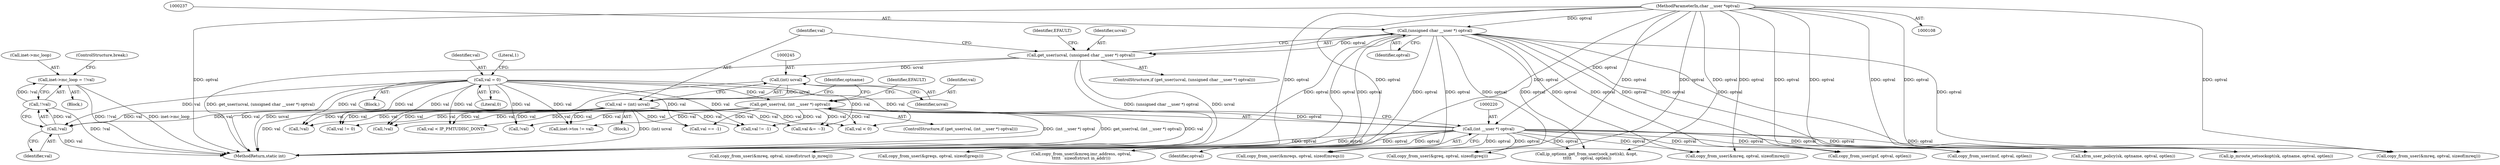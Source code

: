digraph "0_linux_f6d8bd051c391c1c0458a30b2a7abcd939329259_26@pointer" {
"1000648" [label="(Call,inet->mc_loop = !!val)"];
"1000652" [label="(Call,!!val)"];
"1000653" [label="(Call,!val)"];
"1000217" [label="(Call,get_user(val, (int __user *) optval))"];
"1000121" [label="(Call,val = 0)"];
"1000219" [label="(Call,(int __user *) optval)"];
"1000112" [label="(MethodParameterIn,char __user *optval)"];
"1000242" [label="(Call,val = (int) ucval)"];
"1000244" [label="(Call,(int) ucval)"];
"1000234" [label="(Call,get_user(ucval, (unsigned char __user *) optval))"];
"1000236" [label="(Call,(unsigned char __user *) optval)"];
"1000654" [label="(Identifier,val)"];
"1000122" [label="(Identifier,val)"];
"1000869" [label="(Call,copy_from_user(&mreq, optval, sizeof(struct ip_mreq)))"];
"1001196" [label="(Call,copy_from_user(&greqs, optval, sizeof(greqs)))"];
"1001637" [label="(Call,!val)"];
"1000236" [label="(Call,(unsigned char __user *) optval)"];
"1000648" [label="(Call,inet->mc_loop = !!val)"];
"1000249" [label="(Identifier,optname)"];
"1001720" [label="(MethodReturn,static int)"];
"1000708" [label="(Call,copy_from_user(&mreq.imr_address, optval,\n\t\t\t\t\t   sizeof(struct in_addr)))"];
"1001424" [label="(Call,copy_from_user(gsf, optval, optlen))"];
"1001602" [label="(Call,val != 0)"];
"1000263" [label="(Block,)"];
"1001680" [label="(Call,!val)"];
"1000217" [label="(Call,get_user(val, (int __user *) optval))"];
"1000932" [label="(Call,copy_from_user(msf, optval, optlen))"];
"1000251" [label="(Call,ip_mroute_setsockopt(sk, optname, optval, optlen))"];
"1000687" [label="(Call,copy_from_user(&mreq, optval, sizeof(mreq)))"];
"1000652" [label="(Call,!!val)"];
"1000216" [label="(ControlStructure,if (get_user(val, (int __user *) optval)))"];
"1000231" [label="(Block,)"];
"1000576" [label="(Call,val < IP_PMTUDISC_DONT)"];
"1000121" [label="(Call,val = 0)"];
"1000999" [label="(Call,copy_from_user(&mreqs, optval, sizeof(mreqs)))"];
"1000233" [label="(ControlStructure,if (get_user(ucval, (unsigned char __user *) optval)))"];
"1000244" [label="(Call,(int) ucval)"];
"1000246" [label="(Identifier,ucval)"];
"1000235" [label="(Identifier,ucval)"];
"1000595" [label="(Call,!val)"];
"1000241" [label="(Identifier,EFAULT)"];
"1000221" [label="(Identifier,optval)"];
"1000483" [label="(Call,inet->tos != val)"];
"1000653" [label="(Call,!val)"];
"1000112" [label="(MethodParameterIn,char __user *optval)"];
"1000114" [label="(Block,)"];
"1000649" [label="(Call,inet->mc_loop)"];
"1000243" [label="(Identifier,val)"];
"1000620" [label="(Call,val == -1)"];
"1001119" [label="(Call,copy_from_user(&greq, optval, sizeof(greq)))"];
"1000511" [label="(Call,val != -1)"];
"1000472" [label="(Call,val &= ~3)"];
"1001691" [label="(Call,val < 0)"];
"1000277" [label="(Call,ip_options_get_from_user(sock_net(sk), &opt,\n \t\t\t\t\t       optval, optlen))"];
"1000238" [label="(Identifier,optval)"];
"1000655" [label="(ControlStructure,break;)"];
"1000242" [label="(Call,val = (int) ucval)"];
"1000123" [label="(Literal,0)"];
"1000853" [label="(Call,copy_from_user(&mreq, optval, sizeof(mreq)))"];
"1001653" [label="(Call,xfrm_user_policy(sk, optname, optval, optlen))"];
"1000234" [label="(Call,get_user(ucval, (unsigned char __user *) optval))"];
"1000129" [label="(Literal,1)"];
"1000219" [label="(Call,(int __user *) optval)"];
"1000224" [label="(Identifier,EFAULT)"];
"1000218" [label="(Identifier,val)"];
"1000648" -> "1000263"  [label="AST: "];
"1000648" -> "1000652"  [label="CFG: "];
"1000649" -> "1000648"  [label="AST: "];
"1000652" -> "1000648"  [label="AST: "];
"1000655" -> "1000648"  [label="CFG: "];
"1000648" -> "1001720"  [label="DDG: !!val"];
"1000648" -> "1001720"  [label="DDG: inet->mc_loop"];
"1000652" -> "1000648"  [label="DDG: !val"];
"1000652" -> "1000653"  [label="CFG: "];
"1000653" -> "1000652"  [label="AST: "];
"1000652" -> "1001720"  [label="DDG: !val"];
"1000653" -> "1000652"  [label="DDG: val"];
"1000653" -> "1000654"  [label="CFG: "];
"1000654" -> "1000653"  [label="AST: "];
"1000653" -> "1001720"  [label="DDG: val"];
"1000217" -> "1000653"  [label="DDG: val"];
"1000121" -> "1000653"  [label="DDG: val"];
"1000242" -> "1000653"  [label="DDG: val"];
"1000217" -> "1000216"  [label="AST: "];
"1000217" -> "1000219"  [label="CFG: "];
"1000218" -> "1000217"  [label="AST: "];
"1000219" -> "1000217"  [label="AST: "];
"1000224" -> "1000217"  [label="CFG: "];
"1000249" -> "1000217"  [label="CFG: "];
"1000217" -> "1001720"  [label="DDG: (int __user *) optval"];
"1000217" -> "1001720"  [label="DDG: get_user(val, (int __user *) optval)"];
"1000217" -> "1001720"  [label="DDG: val"];
"1000121" -> "1000217"  [label="DDG: val"];
"1000219" -> "1000217"  [label="DDG: optval"];
"1000217" -> "1000472"  [label="DDG: val"];
"1000217" -> "1000483"  [label="DDG: val"];
"1000217" -> "1000511"  [label="DDG: val"];
"1000217" -> "1000576"  [label="DDG: val"];
"1000217" -> "1000595"  [label="DDG: val"];
"1000217" -> "1000620"  [label="DDG: val"];
"1000217" -> "1001602"  [label="DDG: val"];
"1000217" -> "1001637"  [label="DDG: val"];
"1000217" -> "1001680"  [label="DDG: val"];
"1000217" -> "1001691"  [label="DDG: val"];
"1000121" -> "1000114"  [label="AST: "];
"1000121" -> "1000123"  [label="CFG: "];
"1000122" -> "1000121"  [label="AST: "];
"1000123" -> "1000121"  [label="AST: "];
"1000129" -> "1000121"  [label="CFG: "];
"1000121" -> "1001720"  [label="DDG: val"];
"1000121" -> "1000472"  [label="DDG: val"];
"1000121" -> "1000483"  [label="DDG: val"];
"1000121" -> "1000511"  [label="DDG: val"];
"1000121" -> "1000576"  [label="DDG: val"];
"1000121" -> "1000595"  [label="DDG: val"];
"1000121" -> "1000620"  [label="DDG: val"];
"1000121" -> "1001602"  [label="DDG: val"];
"1000121" -> "1001637"  [label="DDG: val"];
"1000121" -> "1001680"  [label="DDG: val"];
"1000121" -> "1001691"  [label="DDG: val"];
"1000219" -> "1000221"  [label="CFG: "];
"1000220" -> "1000219"  [label="AST: "];
"1000221" -> "1000219"  [label="AST: "];
"1000219" -> "1001720"  [label="DDG: optval"];
"1000112" -> "1000219"  [label="DDG: optval"];
"1000219" -> "1000251"  [label="DDG: optval"];
"1000219" -> "1000277"  [label="DDG: optval"];
"1000219" -> "1000687"  [label="DDG: optval"];
"1000219" -> "1000708"  [label="DDG: optval"];
"1000219" -> "1000853"  [label="DDG: optval"];
"1000219" -> "1000869"  [label="DDG: optval"];
"1000219" -> "1000932"  [label="DDG: optval"];
"1000219" -> "1000999"  [label="DDG: optval"];
"1000219" -> "1001119"  [label="DDG: optval"];
"1000219" -> "1001196"  [label="DDG: optval"];
"1000219" -> "1001424"  [label="DDG: optval"];
"1000219" -> "1001653"  [label="DDG: optval"];
"1000112" -> "1000108"  [label="AST: "];
"1000112" -> "1001720"  [label="DDG: optval"];
"1000112" -> "1000236"  [label="DDG: optval"];
"1000112" -> "1000251"  [label="DDG: optval"];
"1000112" -> "1000277"  [label="DDG: optval"];
"1000112" -> "1000687"  [label="DDG: optval"];
"1000112" -> "1000708"  [label="DDG: optval"];
"1000112" -> "1000853"  [label="DDG: optval"];
"1000112" -> "1000869"  [label="DDG: optval"];
"1000112" -> "1000932"  [label="DDG: optval"];
"1000112" -> "1000999"  [label="DDG: optval"];
"1000112" -> "1001119"  [label="DDG: optval"];
"1000112" -> "1001196"  [label="DDG: optval"];
"1000112" -> "1001424"  [label="DDG: optval"];
"1000112" -> "1001653"  [label="DDG: optval"];
"1000242" -> "1000231"  [label="AST: "];
"1000242" -> "1000244"  [label="CFG: "];
"1000243" -> "1000242"  [label="AST: "];
"1000244" -> "1000242"  [label="AST: "];
"1000249" -> "1000242"  [label="CFG: "];
"1000242" -> "1001720"  [label="DDG: (int) ucval"];
"1000242" -> "1001720"  [label="DDG: val"];
"1000244" -> "1000242"  [label="DDG: ucval"];
"1000242" -> "1000472"  [label="DDG: val"];
"1000242" -> "1000483"  [label="DDG: val"];
"1000242" -> "1000511"  [label="DDG: val"];
"1000242" -> "1000576"  [label="DDG: val"];
"1000242" -> "1000595"  [label="DDG: val"];
"1000242" -> "1000620"  [label="DDG: val"];
"1000242" -> "1001602"  [label="DDG: val"];
"1000242" -> "1001637"  [label="DDG: val"];
"1000242" -> "1001680"  [label="DDG: val"];
"1000242" -> "1001691"  [label="DDG: val"];
"1000244" -> "1000246"  [label="CFG: "];
"1000245" -> "1000244"  [label="AST: "];
"1000246" -> "1000244"  [label="AST: "];
"1000244" -> "1001720"  [label="DDG: ucval"];
"1000234" -> "1000244"  [label="DDG: ucval"];
"1000234" -> "1000233"  [label="AST: "];
"1000234" -> "1000236"  [label="CFG: "];
"1000235" -> "1000234"  [label="AST: "];
"1000236" -> "1000234"  [label="AST: "];
"1000241" -> "1000234"  [label="CFG: "];
"1000243" -> "1000234"  [label="CFG: "];
"1000234" -> "1001720"  [label="DDG: (unsigned char __user *) optval"];
"1000234" -> "1001720"  [label="DDG: ucval"];
"1000234" -> "1001720"  [label="DDG: get_user(ucval, (unsigned char __user *) optval)"];
"1000236" -> "1000234"  [label="DDG: optval"];
"1000236" -> "1000238"  [label="CFG: "];
"1000237" -> "1000236"  [label="AST: "];
"1000238" -> "1000236"  [label="AST: "];
"1000236" -> "1001720"  [label="DDG: optval"];
"1000236" -> "1000251"  [label="DDG: optval"];
"1000236" -> "1000277"  [label="DDG: optval"];
"1000236" -> "1000687"  [label="DDG: optval"];
"1000236" -> "1000708"  [label="DDG: optval"];
"1000236" -> "1000853"  [label="DDG: optval"];
"1000236" -> "1000869"  [label="DDG: optval"];
"1000236" -> "1000932"  [label="DDG: optval"];
"1000236" -> "1000999"  [label="DDG: optval"];
"1000236" -> "1001119"  [label="DDG: optval"];
"1000236" -> "1001196"  [label="DDG: optval"];
"1000236" -> "1001424"  [label="DDG: optval"];
"1000236" -> "1001653"  [label="DDG: optval"];
}
